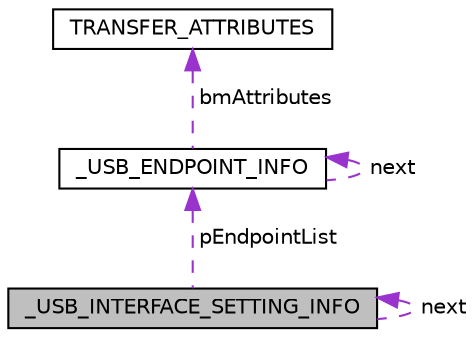 digraph "_USB_INTERFACE_SETTING_INFO"
{
  edge [fontname="Helvetica",fontsize="10",labelfontname="Helvetica",labelfontsize="10"];
  node [fontname="Helvetica",fontsize="10",shape=record];
  Node1 [label="_USB_INTERFACE_SETTING_INFO",height=0.2,width=0.4,color="black", fillcolor="grey75", style="filled", fontcolor="black"];
  Node2 -> Node1 [dir="back",color="darkorchid3",fontsize="10",style="dashed",label=" pEndpointList" ];
  Node2 [label="_USB_ENDPOINT_INFO",height=0.2,width=0.4,color="black", fillcolor="white", style="filled",URL="$struct___u_s_b___e_n_d_p_o_i_n_t___i_n_f_o.html"];
  Node2 -> Node2 [dir="back",color="darkorchid3",fontsize="10",style="dashed",label=" next" ];
  Node3 -> Node2 [dir="back",color="darkorchid3",fontsize="10",style="dashed",label=" bmAttributes" ];
  Node3 [label="TRANSFER_ATTRIBUTES",height=0.2,width=0.4,color="black", fillcolor="white", style="filled",URL="$union_t_r_a_n_s_f_e_r___a_t_t_r_i_b_u_t_e_s.html"];
  Node1 -> Node1 [dir="back",color="darkorchid3",fontsize="10",style="dashed",label=" next" ];
}
